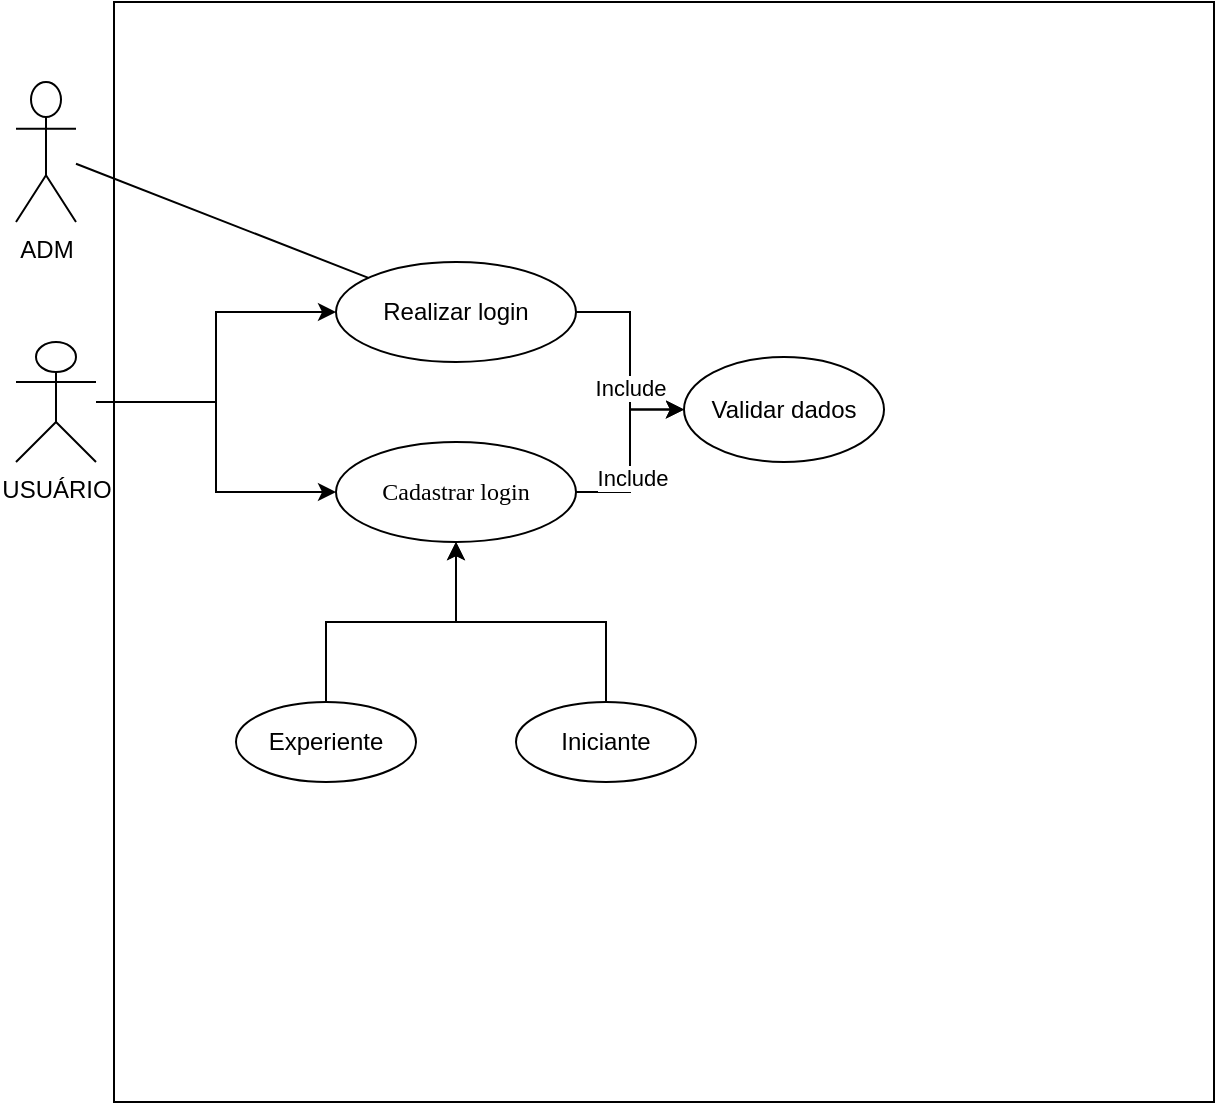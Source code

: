 <mxfile version="21.5.0" type="github" pages="7">
  <diagram name="LOGIN" id="hZA0PHkn2P-y6bIv3APH">
    <mxGraphModel dx="1360" dy="795" grid="1" gridSize="10" guides="1" tooltips="1" connect="1" arrows="1" fold="1" page="1" pageScale="1" pageWidth="827" pageHeight="1169" math="0" shadow="0">
      <root>
        <mxCell id="0" />
        <mxCell id="1" parent="0" />
        <mxCell id="ovYJQYCCxWA3n5wqOHCO-15" value="" style="whiteSpace=wrap;html=1;aspect=fixed;" parent="1" vertex="1">
          <mxGeometry x="129" y="160" width="550" height="550" as="geometry" />
        </mxCell>
        <mxCell id="ovYJQYCCxWA3n5wqOHCO-26" style="edgeStyle=orthogonalEdgeStyle;rounded=0;orthogonalLoop=1;jettySize=auto;html=1;" parent="1" source="ovYJQYCCxWA3n5wqOHCO-1" target="ovYJQYCCxWA3n5wqOHCO-5" edge="1">
          <mxGeometry relative="1" as="geometry" />
        </mxCell>
        <mxCell id="ovYJQYCCxWA3n5wqOHCO-27" style="edgeStyle=orthogonalEdgeStyle;rounded=0;orthogonalLoop=1;jettySize=auto;html=1;" parent="1" source="ovYJQYCCxWA3n5wqOHCO-1" target="ovYJQYCCxWA3n5wqOHCO-14" edge="1">
          <mxGeometry relative="1" as="geometry" />
        </mxCell>
        <mxCell id="ovYJQYCCxWA3n5wqOHCO-1" value="USUÁRIO" style="shape=umlActor;verticalLabelPosition=bottom;verticalAlign=top;html=1;outlineConnect=0;" parent="1" vertex="1">
          <mxGeometry x="80" y="330" width="40" height="60" as="geometry" />
        </mxCell>
        <mxCell id="ovYJQYCCxWA3n5wqOHCO-34" style="edgeStyle=orthogonalEdgeStyle;rounded=0;orthogonalLoop=1;jettySize=auto;html=1;" parent="1" source="ovYJQYCCxWA3n5wqOHCO-5" target="ovYJQYCCxWA3n5wqOHCO-21" edge="1">
          <mxGeometry relative="1" as="geometry" />
        </mxCell>
        <mxCell id="ovYJQYCCxWA3n5wqOHCO-35" value="Include" style="edgeLabel;html=1;align=center;verticalAlign=middle;resizable=0;points=[];" parent="ovYJQYCCxWA3n5wqOHCO-34" vertex="1" connectable="0">
          <mxGeometry x="-0.281" y="-1" relative="1" as="geometry">
            <mxPoint as="offset" />
          </mxGeometry>
        </mxCell>
        <mxCell id="ovYJQYCCxWA3n5wqOHCO-5" value="Cadastrar login" style="ellipse;whiteSpace=wrap;html=1;align=center;fontFamily=Verdana;" parent="1" vertex="1">
          <mxGeometry x="240" y="380" width="120" height="50" as="geometry" />
        </mxCell>
        <mxCell id="ovYJQYCCxWA3n5wqOHCO-32" style="edgeStyle=orthogonalEdgeStyle;rounded=0;orthogonalLoop=1;jettySize=auto;html=1;" parent="1" source="ovYJQYCCxWA3n5wqOHCO-14" target="ovYJQYCCxWA3n5wqOHCO-21" edge="1">
          <mxGeometry relative="1" as="geometry" />
        </mxCell>
        <mxCell id="ovYJQYCCxWA3n5wqOHCO-33" value="&lt;div&gt;Include&lt;/div&gt;" style="edgeLabel;html=1;align=center;verticalAlign=middle;resizable=0;points=[];" parent="ovYJQYCCxWA3n5wqOHCO-32" vertex="1" connectable="0">
          <mxGeometry x="0.268" relative="1" as="geometry">
            <mxPoint as="offset" />
          </mxGeometry>
        </mxCell>
        <mxCell id="ovYJQYCCxWA3n5wqOHCO-14" value="Realizar login" style="ellipse;whiteSpace=wrap;html=1;" parent="1" vertex="1">
          <mxGeometry x="240" y="290" width="120" height="50" as="geometry" />
        </mxCell>
        <mxCell id="ovYJQYCCxWA3n5wqOHCO-21" value="Validar dados" style="ellipse;whiteSpace=wrap;html=1;" parent="1" vertex="1">
          <mxGeometry x="414" y="337.5" width="100" height="52.5" as="geometry" />
        </mxCell>
        <mxCell id="ovYJQYCCxWA3n5wqOHCO-62" style="edgeStyle=orthogonalEdgeStyle;rounded=0;orthogonalLoop=1;jettySize=auto;html=1;" parent="1" source="ovYJQYCCxWA3n5wqOHCO-48" target="ovYJQYCCxWA3n5wqOHCO-5" edge="1">
          <mxGeometry relative="1" as="geometry" />
        </mxCell>
        <mxCell id="ovYJQYCCxWA3n5wqOHCO-48" value="Experiente " style="ellipse;whiteSpace=wrap;html=1;" parent="1" vertex="1">
          <mxGeometry x="190" y="510" width="90" height="40" as="geometry" />
        </mxCell>
        <mxCell id="ovYJQYCCxWA3n5wqOHCO-63" style="edgeStyle=orthogonalEdgeStyle;rounded=0;orthogonalLoop=1;jettySize=auto;html=1;entryX=0.5;entryY=1;entryDx=0;entryDy=0;" parent="1" source="ovYJQYCCxWA3n5wqOHCO-51" target="ovYJQYCCxWA3n5wqOHCO-5" edge="1">
          <mxGeometry relative="1" as="geometry" />
        </mxCell>
        <mxCell id="ovYJQYCCxWA3n5wqOHCO-51" value="Iniciante" style="ellipse;whiteSpace=wrap;html=1;" parent="1" vertex="1">
          <mxGeometry x="330" y="510" width="90" height="40" as="geometry" />
        </mxCell>
        <mxCell id="ovYJQYCCxWA3n5wqOHCO-66" value="ADM" style="shape=umlActor;verticalLabelPosition=bottom;verticalAlign=top;html=1;outlineConnect=0;" parent="1" vertex="1">
          <mxGeometry x="80" y="200" width="30" height="70" as="geometry" />
        </mxCell>
        <mxCell id="ovYJQYCCxWA3n5wqOHCO-68" value="" style="endArrow=none;html=1;rounded=0;" parent="1" source="ovYJQYCCxWA3n5wqOHCO-66" target="ovYJQYCCxWA3n5wqOHCO-14" edge="1">
          <mxGeometry width="50" height="50" relative="1" as="geometry">
            <mxPoint x="260" y="450" as="sourcePoint" />
            <mxPoint x="310" y="400" as="targetPoint" />
          </mxGeometry>
        </mxCell>
      </root>
    </mxGraphModel>
  </diagram>
  <diagram id="XSp45XASlCJ7IGEEw-yv" name="INICIANTE">
    <mxGraphModel dx="2770" dy="1136" grid="1" gridSize="10" guides="1" tooltips="1" connect="1" arrows="1" fold="1" page="1" pageScale="1" pageWidth="827" pageHeight="1169" math="0" shadow="0">
      <root>
        <mxCell id="0" />
        <mxCell id="1" parent="0" />
        <mxCell id="gn_1VX7BuHXxjfAbCe3B-3" value="" style="whiteSpace=wrap;html=1;aspect=fixed;" vertex="1" parent="1">
          <mxGeometry x="-610" y="320" width="412" height="412" as="geometry" />
        </mxCell>
        <mxCell id="Y7ZTJAjLVRMH3Ij9VLCF-3" style="edgeStyle=orthogonalEdgeStyle;rounded=0;orthogonalLoop=1;jettySize=auto;html=1;verticalAlign=middle;" parent="1" source="Y7ZTJAjLVRMH3Ij9VLCF-1" target="Y7ZTJAjLVRMH3Ij9VLCF-2" edge="1">
          <mxGeometry relative="1" as="geometry" />
        </mxCell>
        <mxCell id="Y7ZTJAjLVRMH3Ij9VLCF-1" value="JOGADOR" style="shape=umlActor;verticalLabelPosition=bottom;verticalAlign=middle;html=1;outlineConnect=0;" parent="1" vertex="1">
          <mxGeometry x="-670" y="350" width="30" height="60" as="geometry" />
        </mxCell>
        <mxCell id="Y7ZTJAjLVRMH3Ij9VLCF-5" value="INCLUDE" style="edgeStyle=orthogonalEdgeStyle;rounded=0;orthogonalLoop=1;jettySize=auto;html=1;verticalAlign=middle;" parent="1" source="Y7ZTJAjLVRMH3Ij9VLCF-2" target="Y7ZTJAjLVRMH3Ij9VLCF-4" edge="1">
          <mxGeometry relative="1" as="geometry" />
        </mxCell>
        <mxCell id="Y7ZTJAjLVRMH3Ij9VLCF-2" value="JOGAR PARTIDA" style="ellipse;whiteSpace=wrap;html=1;verticalAlign=middle;" parent="1" vertex="1">
          <mxGeometry x="-470" y="340" width="120" height="80" as="geometry" />
        </mxCell>
        <mxCell id="Y7ZTJAjLVRMH3Ij9VLCF-8" value="EXTENDS" style="edgeStyle=orthogonalEdgeStyle;rounded=0;orthogonalLoop=1;jettySize=auto;html=1;verticalAlign=middle;" parent="1" source="Y7ZTJAjLVRMH3Ij9VLCF-4" target="Y7ZTJAjLVRMH3Ij9VLCF-6" edge="1">
          <mxGeometry relative="1" as="geometry" />
        </mxCell>
        <mxCell id="Y7ZTJAjLVRMH3Ij9VLCF-4" value="&lt;div&gt;VALIDAR NIVEL&lt;/div&gt;" style="ellipse;whiteSpace=wrap;html=1;verticalAlign=middle;" parent="1" vertex="1">
          <mxGeometry x="-470" y="470" width="120" height="80" as="geometry" />
        </mxCell>
        <mxCell id="Y7ZTJAjLVRMH3Ij9VLCF-6" value="UTILIZAR BOOT" style="ellipse;whiteSpace=wrap;html=1;verticalAlign=middle;" parent="1" vertex="1">
          <mxGeometry x="-470" y="625" width="120" height="80" as="geometry" />
        </mxCell>
      </root>
    </mxGraphModel>
  </diagram>
  <diagram id="mUb7QC4vpLToM47_VJ34" name="EXPERIENTE">
    <mxGraphModel dx="2010" dy="691" grid="1" gridSize="10" guides="1" tooltips="1" connect="1" arrows="1" fold="1" page="1" pageScale="1" pageWidth="827" pageHeight="1169" math="0" shadow="0">
      <root>
        <mxCell id="0" />
        <mxCell id="1" parent="0" />
        <mxCell id="wqQa_sTgSu1rJEJxdTE4-1" value="" style="whiteSpace=wrap;html=1;aspect=fixed;" vertex="1" parent="1">
          <mxGeometry x="-640" y="320" width="550" height="550" as="geometry" />
        </mxCell>
        <mxCell id="_ncgNJ4yc4Qrb2IzcUtX-1" style="edgeStyle=orthogonalEdgeStyle;rounded=0;orthogonalLoop=1;jettySize=auto;html=1;" parent="1" source="-bfFvp2IGxRgPHzpdXb7-1" target="L4vd01nFqi9UakRAQKSe-1" edge="1">
          <mxGeometry relative="1" as="geometry" />
        </mxCell>
        <mxCell id="-bfFvp2IGxRgPHzpdXb7-1" value="JOGADOR" style="shape=umlActor;verticalLabelPosition=bottom;verticalAlign=top;html=1;outlineConnect=0;" parent="1" vertex="1">
          <mxGeometry x="-725" y="540" width="30" height="60" as="geometry" />
        </mxCell>
        <mxCell id="YpZn65XvgU5LnDdJl6_4-1" value="EXTEND" style="edgeStyle=orthogonalEdgeStyle;rounded=0;orthogonalLoop=1;jettySize=auto;html=1;" parent="1" source="L4vd01nFqi9UakRAQKSe-1" target="YpZn65XvgU5LnDdJl6_4-2" edge="1">
          <mxGeometry relative="1" as="geometry">
            <mxPoint x="-445" y="760" as="targetPoint" />
          </mxGeometry>
        </mxCell>
        <mxCell id="YpZn65XvgU5LnDdJl6_4-5" value="EXTEND" style="edgeStyle=orthogonalEdgeStyle;rounded=0;orthogonalLoop=1;jettySize=auto;html=1;" parent="1" source="L4vd01nFqi9UakRAQKSe-1" target="YpZn65XvgU5LnDdJl6_4-3" edge="1">
          <mxGeometry relative="1" as="geometry" />
        </mxCell>
        <mxCell id="YpZn65XvgU5LnDdJl6_4-9" style="edgeStyle=orthogonalEdgeStyle;rounded=0;orthogonalLoop=1;jettySize=auto;html=1;" parent="1" source="L4vd01nFqi9UakRAQKSe-1" target="YpZn65XvgU5LnDdJl6_4-6" edge="1">
          <mxGeometry relative="1" as="geometry">
            <Array as="points">
              <mxPoint x="-445" y="680" />
              <mxPoint x="-445" y="680" />
            </Array>
          </mxGeometry>
        </mxCell>
        <mxCell id="yEWcvuvEfVQxIspnvUMl-1" value="EXTEND" style="edgeLabel;html=1;align=center;verticalAlign=middle;resizable=0;points=[];" parent="YpZn65XvgU5LnDdJl6_4-9" vertex="1" connectable="0">
          <mxGeometry x="0.278" y="-3" relative="1" as="geometry">
            <mxPoint as="offset" />
          </mxGeometry>
        </mxCell>
        <mxCell id="L4vd01nFqi9UakRAQKSe-1" value="ESCOLHER MODO" style="ellipse;whiteSpace=wrap;html=1;" parent="1" vertex="1">
          <mxGeometry x="-505" y="530" width="120" height="80" as="geometry" />
        </mxCell>
        <mxCell id="YpZn65XvgU5LnDdJl6_4-2" value="JOGAR ONLINE" style="ellipse;whiteSpace=wrap;html=1;" parent="1" vertex="1">
          <mxGeometry x="-241" y="530" width="120" height="80" as="geometry" />
        </mxCell>
        <mxCell id="YpZn65XvgU5LnDdJl6_4-3" value="&lt;div&gt;JOGAR CONTRA COMPUTADOR&lt;/div&gt;" style="ellipse;whiteSpace=wrap;html=1;" parent="1" vertex="1">
          <mxGeometry x="-505" y="330" width="120" height="80" as="geometry" />
        </mxCell>
        <mxCell id="YpZn65XvgU5LnDdJl6_4-6" value="APRENDER" style="ellipse;whiteSpace=wrap;html=1;" parent="1" vertex="1">
          <mxGeometry x="-505" y="740" width="120" height="80" as="geometry" />
        </mxCell>
      </root>
    </mxGraphModel>
  </diagram>
  <diagram id="OHX4urW0uHLC3KUGbgtB" name="COMUNIDADE">
    <mxGraphModel dx="1360" dy="795" grid="1" gridSize="10" guides="1" tooltips="1" connect="1" arrows="1" fold="1" page="1" pageScale="1" pageWidth="827" pageHeight="1169" math="0" shadow="0">
      <root>
        <mxCell id="0" />
        <mxCell id="1" parent="0" />
        <mxCell id="IVq2sTEwQs9I_fWbFkm6-12" value="" style="whiteSpace=wrap;html=1;aspect=fixed;" vertex="1" parent="1">
          <mxGeometry x="90" y="95" width="550" height="550" as="geometry" />
        </mxCell>
        <mxCell id="IVq2sTEwQs9I_fWbFkm6-4" style="edgeStyle=orthogonalEdgeStyle;rounded=0;orthogonalLoop=1;jettySize=auto;html=1;" edge="1" parent="1" source="IVq2sTEwQs9I_fWbFkm6-2" target="IVq2sTEwQs9I_fWbFkm6-3">
          <mxGeometry relative="1" as="geometry" />
        </mxCell>
        <mxCell id="IVq2sTEwQs9I_fWbFkm6-2" value="JOGADOR" style="shape=umlActor;verticalLabelPosition=bottom;verticalAlign=top;html=1;outlineConnect=0;" vertex="1" parent="1">
          <mxGeometry x="50" y="340" width="30" height="60" as="geometry" />
        </mxCell>
        <mxCell id="IVq2sTEwQs9I_fWbFkm6-6" value="EXTEND" style="edgeStyle=orthogonalEdgeStyle;rounded=0;orthogonalLoop=1;jettySize=auto;html=1;" edge="1" parent="1" source="IVq2sTEwQs9I_fWbFkm6-3" target="IVq2sTEwQs9I_fWbFkm6-7">
          <mxGeometry relative="1" as="geometry">
            <mxPoint x="270" y="540" as="targetPoint" />
          </mxGeometry>
        </mxCell>
        <mxCell id="IVq2sTEwQs9I_fWbFkm6-9" value="EXTEND" style="edgeStyle=orthogonalEdgeStyle;rounded=0;orthogonalLoop=1;jettySize=auto;html=1;" edge="1" parent="1" source="IVq2sTEwQs9I_fWbFkm6-3" target="IVq2sTEwQs9I_fWbFkm6-8">
          <mxGeometry relative="1" as="geometry" />
        </mxCell>
        <mxCell id="IVq2sTEwQs9I_fWbFkm6-3" value="&lt;div&gt;LISTAS DE JOGADORES&lt;/div&gt;" style="ellipse;whiteSpace=wrap;html=1;" vertex="1" parent="1">
          <mxGeometry x="210" y="330" width="120" height="80" as="geometry" />
        </mxCell>
        <mxCell id="IVq2sTEwQs9I_fWbFkm6-7" value="CONVERSAR AMIGOS" style="ellipse;whiteSpace=wrap;html=1;" vertex="1" parent="1">
          <mxGeometry x="210" y="500" width="120" height="80" as="geometry" />
        </mxCell>
        <mxCell id="IVq2sTEwQs9I_fWbFkm6-8" value="CONVERSAR ONLINE" style="ellipse;whiteSpace=wrap;html=1;" vertex="1" parent="1">
          <mxGeometry x="420" y="330" width="120" height="80" as="geometry" />
        </mxCell>
        <mxCell id="IVq2sTEwQs9I_fWbFkm6-10" value="&lt;div&gt;ADICIONAR&lt;/div&gt;&amp;nbsp;JOGADOR" style="ellipse;whiteSpace=wrap;html=1;" vertex="1" parent="1">
          <mxGeometry x="210" y="140" width="120" height="80" as="geometry" />
        </mxCell>
        <mxCell id="IVq2sTEwQs9I_fWbFkm6-11" value="EXTEND" style="endArrow=classic;html=1;rounded=0;" edge="1" parent="1" source="IVq2sTEwQs9I_fWbFkm6-3" target="IVq2sTEwQs9I_fWbFkm6-10">
          <mxGeometry width="50" height="50" relative="1" as="geometry">
            <mxPoint x="490" y="450" as="sourcePoint" />
            <mxPoint x="540" y="400" as="targetPoint" />
          </mxGeometry>
        </mxCell>
      </root>
    </mxGraphModel>
  </diagram>
  <diagram id="zWg5YFFMcybODncf74jj" name="ENSINAR">
    <mxGraphModel dx="2187" dy="795" grid="1" gridSize="10" guides="1" tooltips="1" connect="1" arrows="1" fold="1" page="1" pageScale="1" pageWidth="827" pageHeight="1169" math="0" shadow="0">
      <root>
        <mxCell id="0" />
        <mxCell id="1" parent="0" />
        <mxCell id="_tzNztvWrp4DEHglaLsV-14" value="" style="whiteSpace=wrap;html=1;aspect=fixed;" vertex="1" parent="1">
          <mxGeometry x="40" y="90" width="600" height="600" as="geometry" />
        </mxCell>
        <mxCell id="_tzNztvWrp4DEHglaLsV-7" value="EXTENDS" style="edgeStyle=orthogonalEdgeStyle;rounded=0;orthogonalLoop=1;jettySize=auto;html=1;" edge="1" parent="1" source="d-oemiHUIfRcXvWGXM9r-1" target="_tzNztvWrp4DEHglaLsV-8">
          <mxGeometry relative="1" as="geometry">
            <mxPoint x="480" y="400" as="targetPoint" />
          </mxGeometry>
        </mxCell>
        <mxCell id="_tzNztvWrp4DEHglaLsV-10" value="EXTENDS" style="edgeStyle=orthogonalEdgeStyle;rounded=0;orthogonalLoop=1;jettySize=auto;html=1;" edge="1" parent="1" source="d-oemiHUIfRcXvWGXM9r-1" target="_tzNztvWrp4DEHglaLsV-9">
          <mxGeometry relative="1" as="geometry" />
        </mxCell>
        <mxCell id="_tzNztvWrp4DEHglaLsV-13" value="EXTENDS" style="edgeStyle=orthogonalEdgeStyle;rounded=0;orthogonalLoop=1;jettySize=auto;html=1;" edge="1" parent="1" source="d-oemiHUIfRcXvWGXM9r-1" target="_tzNztvWrp4DEHglaLsV-12">
          <mxGeometry relative="1" as="geometry" />
        </mxCell>
        <mxCell id="d-oemiHUIfRcXvWGXM9r-1" value="ESCOLHER" style="ellipse;whiteSpace=wrap;html=1;" vertex="1" parent="1">
          <mxGeometry x="200" y="360" width="120" height="80" as="geometry" />
        </mxCell>
        <mxCell id="_tzNztvWrp4DEHglaLsV-6" style="edgeStyle=orthogonalEdgeStyle;rounded=0;orthogonalLoop=1;jettySize=auto;html=1;entryX=0;entryY=0.5;entryDx=0;entryDy=0;" edge="1" parent="1" source="_tzNztvWrp4DEHglaLsV-1" target="d-oemiHUIfRcXvWGXM9r-1">
          <mxGeometry relative="1" as="geometry" />
        </mxCell>
        <mxCell id="_tzNztvWrp4DEHglaLsV-1" value="JOGADOR" style="shape=umlActor;verticalLabelPosition=bottom;verticalAlign=top;html=1;outlineConnect=0;" vertex="1" parent="1">
          <mxGeometry x="-60" y="370" width="30" height="60" as="geometry" />
        </mxCell>
        <mxCell id="_tzNztvWrp4DEHglaLsV-8" value="TREINAR" style="ellipse;whiteSpace=wrap;html=1;" vertex="1" parent="1">
          <mxGeometry x="420" y="360" width="120" height="80" as="geometry" />
        </mxCell>
        <mxCell id="_tzNztvWrp4DEHglaLsV-9" value="&lt;div&gt;FAZER LIÇÕES&lt;/div&gt;" style="ellipse;whiteSpace=wrap;html=1;" vertex="1" parent="1">
          <mxGeometry x="201" y="545" width="118" height="80" as="geometry" />
        </mxCell>
        <mxCell id="_tzNztvWrp4DEHglaLsV-12" value="ANÁLISAR" style="ellipse;whiteSpace=wrap;html=1;" vertex="1" parent="1">
          <mxGeometry x="200" y="160" width="120" height="80" as="geometry" />
        </mxCell>
      </root>
    </mxGraphModel>
  </diagram>
  <diagram id="tc64J-qwunAoCi2Veby8" name="CLASSIFICAÇÕES">
    <mxGraphModel dx="938" dy="548" grid="1" gridSize="10" guides="1" tooltips="1" connect="1" arrows="1" fold="1" page="1" pageScale="1" pageWidth="827" pageHeight="1169" math="0" shadow="0">
      <root>
        <mxCell id="0" />
        <mxCell id="1" parent="0" />
        <mxCell id="Dd2EHqptr9EitXvF5POJ-1" value="" style="whiteSpace=wrap;html=1;aspect=fixed;" vertex="1" parent="1">
          <mxGeometry x="120" y="120" width="520" height="520" as="geometry" />
        </mxCell>
        <mxCell id="tE-einMN4ikjZAKcOZ63-4" style="edgeStyle=orthogonalEdgeStyle;rounded=0;orthogonalLoop=1;jettySize=auto;html=1;" edge="1" parent="1" source="tE-einMN4ikjZAKcOZ63-1" target="tE-einMN4ikjZAKcOZ63-2">
          <mxGeometry relative="1" as="geometry" />
        </mxCell>
        <mxCell id="tE-einMN4ikjZAKcOZ63-1" value="JOGADOR" style="shape=umlActor;verticalLabelPosition=bottom;verticalAlign=top;html=1;outlineConnect=0;" vertex="1" parent="1">
          <mxGeometry x="70" y="350" width="30" height="60" as="geometry" />
        </mxCell>
        <mxCell id="tE-einMN4ikjZAKcOZ63-6" value="EXTENDS" style="edgeStyle=orthogonalEdgeStyle;rounded=0;orthogonalLoop=1;jettySize=auto;html=1;" edge="1" parent="1" source="tE-einMN4ikjZAKcOZ63-2" target="tE-einMN4ikjZAKcOZ63-7">
          <mxGeometry relative="1" as="geometry">
            <mxPoint x="540" y="380" as="targetPoint" />
          </mxGeometry>
        </mxCell>
        <mxCell id="tE-einMN4ikjZAKcOZ63-8" value="EXTENDS" style="edgeStyle=orthogonalEdgeStyle;rounded=0;orthogonalLoop=1;jettySize=auto;html=1;" edge="1" parent="1" source="tE-einMN4ikjZAKcOZ63-2" target="tE-einMN4ikjZAKcOZ63-9">
          <mxGeometry relative="1" as="geometry">
            <mxPoint x="340" y="570" as="targetPoint" />
          </mxGeometry>
        </mxCell>
        <mxCell id="LL9PxKShksi8oz_HU7hG-1" value="EXTENDS" style="edgeStyle=orthogonalEdgeStyle;rounded=0;orthogonalLoop=1;jettySize=auto;html=1;" edge="1" parent="1" source="tE-einMN4ikjZAKcOZ63-2" target="LL9PxKShksi8oz_HU7hG-2">
          <mxGeometry relative="1" as="geometry">
            <mxPoint x="340" y="250" as="targetPoint" />
          </mxGeometry>
        </mxCell>
        <mxCell id="tE-einMN4ikjZAKcOZ63-2" value="VISUALIZAR" style="ellipse;whiteSpace=wrap;html=1;" vertex="1" parent="1">
          <mxGeometry x="280" y="340" width="120" height="80" as="geometry" />
        </mxCell>
        <mxCell id="tE-einMN4ikjZAKcOZ63-7" value="RANK" style="ellipse;whiteSpace=wrap;html=1;" vertex="1" parent="1">
          <mxGeometry x="480" y="340" width="120" height="80" as="geometry" />
        </mxCell>
        <mxCell id="tE-einMN4ikjZAKcOZ63-9" value="RANK PROPRIO" style="ellipse;whiteSpace=wrap;html=1;" vertex="1" parent="1">
          <mxGeometry x="280" y="530" width="120" height="80" as="geometry" />
        </mxCell>
        <mxCell id="LL9PxKShksi8oz_HU7hG-2" value="NIVEIS" style="ellipse;whiteSpace=wrap;html=1;" vertex="1" parent="1">
          <mxGeometry x="280" y="160" width="120" height="80" as="geometry" />
        </mxCell>
      </root>
    </mxGraphModel>
  </diagram>
  <diagram id="3EHyXXJJHHFpBDLfjnme" name="MENU">
    <mxGraphModel dx="1360" dy="795" grid="1" gridSize="10" guides="1" tooltips="1" connect="1" arrows="1" fold="1" page="1" pageScale="1" pageWidth="827" pageHeight="1169" math="0" shadow="0">
      <root>
        <mxCell id="0" />
        <mxCell id="1" parent="0" />
        <mxCell id="zeLRrwJ5YDDFcn5AuwmX-22" value="" style="whiteSpace=wrap;html=1;aspect=fixed;" vertex="1" parent="1">
          <mxGeometry x="144" y="100" width="540" height="540" as="geometry" />
        </mxCell>
        <mxCell id="zeLRrwJ5YDDFcn5AuwmX-3" style="edgeStyle=orthogonalEdgeStyle;rounded=0;orthogonalLoop=1;jettySize=auto;html=1;" edge="1" parent="1" source="zeLRrwJ5YDDFcn5AuwmX-1" target="zeLRrwJ5YDDFcn5AuwmX-2">
          <mxGeometry relative="1" as="geometry" />
        </mxCell>
        <mxCell id="zeLRrwJ5YDDFcn5AuwmX-1" value="&lt;div&gt;JOGADOR&lt;/div&gt;&lt;div&gt;&lt;br&gt;&lt;/div&gt;" style="shape=umlActor;verticalLabelPosition=bottom;verticalAlign=top;html=1;outlineConnect=0;" vertex="1" parent="1">
          <mxGeometry x="110" y="350" width="30" height="60" as="geometry" />
        </mxCell>
        <mxCell id="zeLRrwJ5YDDFcn5AuwmX-5" value="EXTENDS" style="edgeStyle=orthogonalEdgeStyle;rounded=0;orthogonalLoop=1;jettySize=auto;html=1;" edge="1" parent="1" source="zeLRrwJ5YDDFcn5AuwmX-2" target="zeLRrwJ5YDDFcn5AuwmX-4">
          <mxGeometry relative="1" as="geometry" />
        </mxCell>
        <mxCell id="zeLRrwJ5YDDFcn5AuwmX-6" value="EXTENDS" style="edgeStyle=orthogonalEdgeStyle;rounded=0;orthogonalLoop=1;jettySize=auto;html=1;" edge="1" parent="1" source="zeLRrwJ5YDDFcn5AuwmX-2" target="zeLRrwJ5YDDFcn5AuwmX-7">
          <mxGeometry relative="1" as="geometry">
            <mxPoint x="590" y="380" as="targetPoint" />
          </mxGeometry>
        </mxCell>
        <mxCell id="zeLRrwJ5YDDFcn5AuwmX-9" value="EXTENDS" style="edgeStyle=orthogonalEdgeStyle;rounded=0;orthogonalLoop=1;jettySize=auto;html=1;" edge="1" parent="1" source="zeLRrwJ5YDDFcn5AuwmX-2" target="zeLRrwJ5YDDFcn5AuwmX-10">
          <mxGeometry relative="1" as="geometry">
            <mxPoint x="400" y="500" as="targetPoint" />
          </mxGeometry>
        </mxCell>
        <mxCell id="zeLRrwJ5YDDFcn5AuwmX-2" value="ACESSAR MENU" style="ellipse;whiteSpace=wrap;html=1;" vertex="1" parent="1">
          <mxGeometry x="340" y="340" width="120" height="80" as="geometry" />
        </mxCell>
        <mxCell id="zeLRrwJ5YDDFcn5AuwmX-4" value="VISUALIZAR&lt;div&gt;ESTATÍSTICA&lt;/div&gt;&lt;div&gt;&lt;br&gt;&lt;/div&gt;" style="ellipse;whiteSpace=wrap;html=1;" vertex="1" parent="1">
          <mxGeometry x="340" y="160" width="120" height="80" as="geometry" />
        </mxCell>
        <mxCell id="zeLRrwJ5YDDFcn5AuwmX-7" value="CONFIGURAÇÕES DE PERFIM" style="ellipse;whiteSpace=wrap;html=1;" vertex="1" parent="1">
          <mxGeometry x="560" y="340" width="120" height="80" as="geometry" />
        </mxCell>
        <mxCell id="zeLRrwJ5YDDFcn5AuwmX-10" value="AJUSTE DE TEMA" style="ellipse;whiteSpace=wrap;html=1;" vertex="1" parent="1">
          <mxGeometry x="340" y="505" width="120" height="80" as="geometry" />
        </mxCell>
        <mxCell id="zeLRrwJ5YDDFcn5AuwmX-12" value="EXTENDS" style="endArrow=classic;html=1;rounded=0;" edge="1" parent="1" source="zeLRrwJ5YDDFcn5AuwmX-2" target="zeLRrwJ5YDDFcn5AuwmX-13">
          <mxGeometry width="50" height="50" relative="1" as="geometry">
            <mxPoint x="390" y="440" as="sourcePoint" />
            <mxPoint x="500" y="280" as="targetPoint" />
          </mxGeometry>
        </mxCell>
        <mxCell id="zeLRrwJ5YDDFcn5AuwmX-13" value="LISTAS DE AMIGOS" style="ellipse;whiteSpace=wrap;html=1;" vertex="1" parent="1">
          <mxGeometry x="480" y="230" width="120" height="80" as="geometry" />
        </mxCell>
        <mxCell id="zeLRrwJ5YDDFcn5AuwmX-14" value="" style="endArrow=classic;html=1;rounded=0;" edge="1" parent="1" source="zeLRrwJ5YDDFcn5AuwmX-2" target="zeLRrwJ5YDDFcn5AuwmX-15">
          <mxGeometry width="50" height="50" relative="1" as="geometry">
            <mxPoint x="390" y="440" as="sourcePoint" />
            <mxPoint x="500" y="470" as="targetPoint" />
          </mxGeometry>
        </mxCell>
        <mxCell id="zeLRrwJ5YDDFcn5AuwmX-20" value="EXTENDS" style="edgeLabel;html=1;align=center;verticalAlign=middle;resizable=0;points=[];" vertex="1" connectable="0" parent="zeLRrwJ5YDDFcn5AuwmX-14">
          <mxGeometry x="-0.403" y="3" relative="1" as="geometry">
            <mxPoint as="offset" />
          </mxGeometry>
        </mxCell>
        <mxCell id="zeLRrwJ5YDDFcn5AuwmX-15" value="CAIXA DE MENSAGENS" style="ellipse;whiteSpace=wrap;html=1;" vertex="1" parent="1">
          <mxGeometry x="490" y="460" width="120" height="80" as="geometry" />
        </mxCell>
        <mxCell id="zeLRrwJ5YDDFcn5AuwmX-16" value="" style="endArrow=classic;html=1;rounded=0;" edge="1" parent="1" source="zeLRrwJ5YDDFcn5AuwmX-2" target="zeLRrwJ5YDDFcn5AuwmX-17">
          <mxGeometry width="50" height="50" relative="1" as="geometry">
            <mxPoint x="280" y="520" as="sourcePoint" />
            <mxPoint x="280" y="470" as="targetPoint" />
          </mxGeometry>
        </mxCell>
        <mxCell id="zeLRrwJ5YDDFcn5AuwmX-17" value="CONFIGURAÇÕES" style="ellipse;whiteSpace=wrap;html=1;" vertex="1" parent="1">
          <mxGeometry x="190" y="440" width="120" height="80" as="geometry" />
        </mxCell>
        <mxCell id="zeLRrwJ5YDDFcn5AuwmX-18" value="&lt;div&gt;AJUDA E SUPORTE&lt;/div&gt;" style="ellipse;whiteSpace=wrap;html=1;" vertex="1" parent="1">
          <mxGeometry x="200" y="240" width="120" height="80" as="geometry" />
        </mxCell>
        <mxCell id="zeLRrwJ5YDDFcn5AuwmX-19" value="EXTENDS" style="endArrow=classic;html=1;rounded=0;entryX=1;entryY=1;entryDx=0;entryDy=0;" edge="1" parent="1" source="zeLRrwJ5YDDFcn5AuwmX-2" target="zeLRrwJ5YDDFcn5AuwmX-18">
          <mxGeometry width="50" height="50" relative="1" as="geometry">
            <mxPoint x="390" y="440" as="sourcePoint" />
            <mxPoint x="440" y="390" as="targetPoint" />
          </mxGeometry>
        </mxCell>
        <mxCell id="zeLRrwJ5YDDFcn5AuwmX-21" value="EXTENDS" style="text;html=1;align=center;verticalAlign=middle;resizable=0;points=[];autosize=1;strokeColor=none;fillColor=none;" vertex="1" parent="1">
          <mxGeometry x="290" y="418" width="80" height="30" as="geometry" />
        </mxCell>
      </root>
    </mxGraphModel>
  </diagram>
</mxfile>
